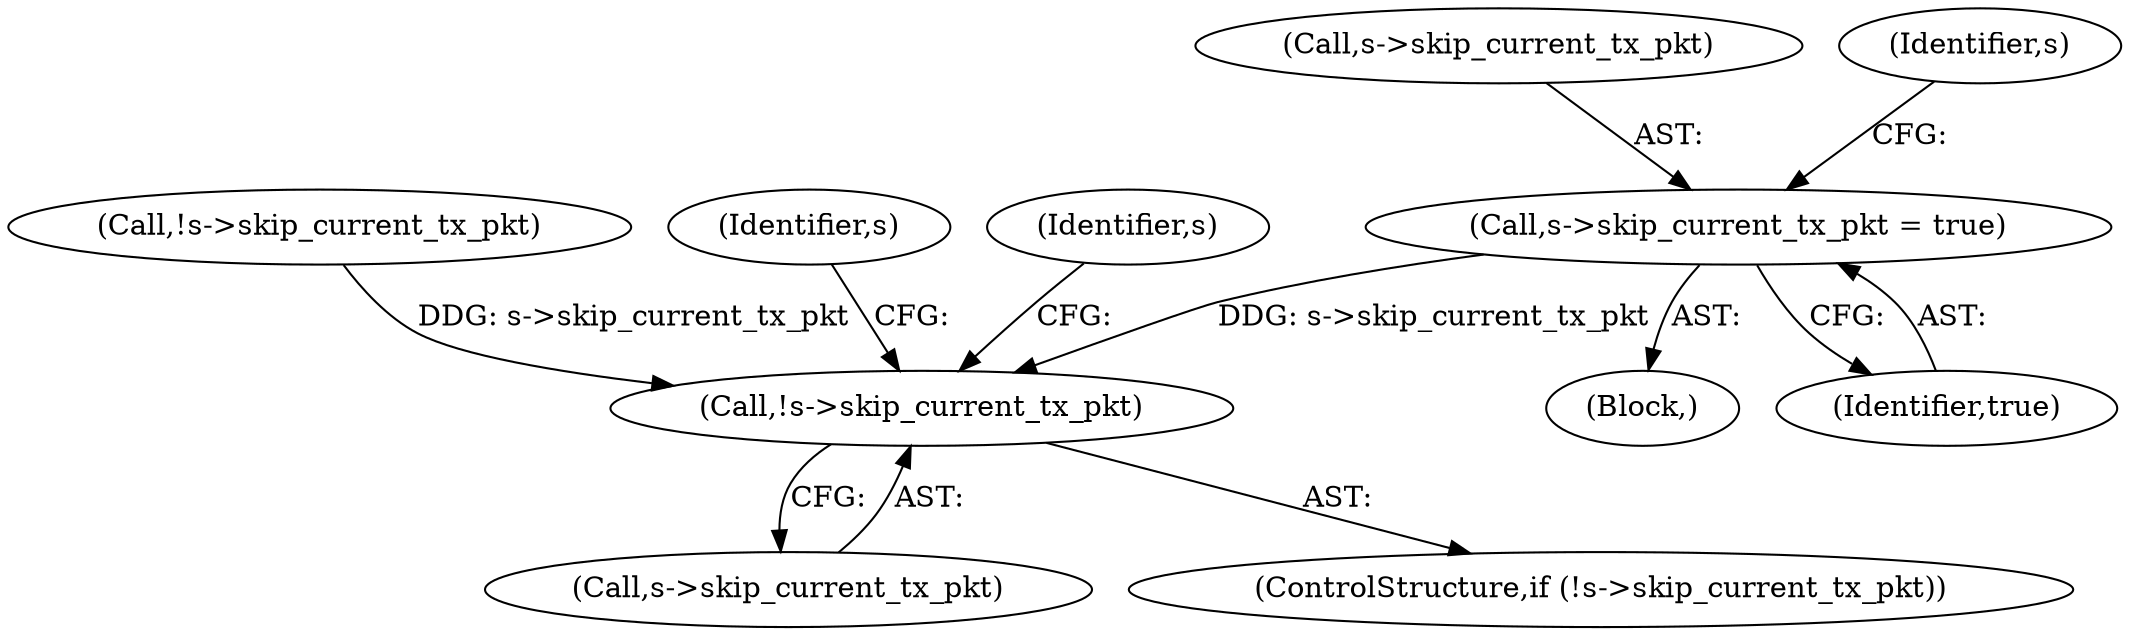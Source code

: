 digraph "1_qemu_a7278b36fcab9af469563bd7b9dadebe2ae25e48@pointer" {
"1000157" [label="(Call,s->skip_current_tx_pkt = true)"];
"1000182" [label="(Call,!s->skip_current_tx_pkt)"];
"1000158" [label="(Call,s->skip_current_tx_pkt)"];
"1000183" [label="(Call,s->skip_current_tx_pkt)"];
"1000157" [label="(Call,s->skip_current_tx_pkt = true)"];
"1000164" [label="(Identifier,s)"];
"1000182" [label="(Call,!s->skip_current_tx_pkt)"];
"1000125" [label="(Call,!s->skip_current_tx_pkt)"];
"1000156" [label="(Block,)"];
"1000189" [label="(Identifier,s)"];
"1000181" [label="(ControlStructure,if (!s->skip_current_tx_pkt))"];
"1000211" [label="(Identifier,s)"];
"1000161" [label="(Identifier,true)"];
"1000157" -> "1000156"  [label="AST: "];
"1000157" -> "1000161"  [label="CFG: "];
"1000158" -> "1000157"  [label="AST: "];
"1000161" -> "1000157"  [label="AST: "];
"1000164" -> "1000157"  [label="CFG: "];
"1000157" -> "1000182"  [label="DDG: s->skip_current_tx_pkt"];
"1000182" -> "1000181"  [label="AST: "];
"1000182" -> "1000183"  [label="CFG: "];
"1000183" -> "1000182"  [label="AST: "];
"1000189" -> "1000182"  [label="CFG: "];
"1000211" -> "1000182"  [label="CFG: "];
"1000125" -> "1000182"  [label="DDG: s->skip_current_tx_pkt"];
}
